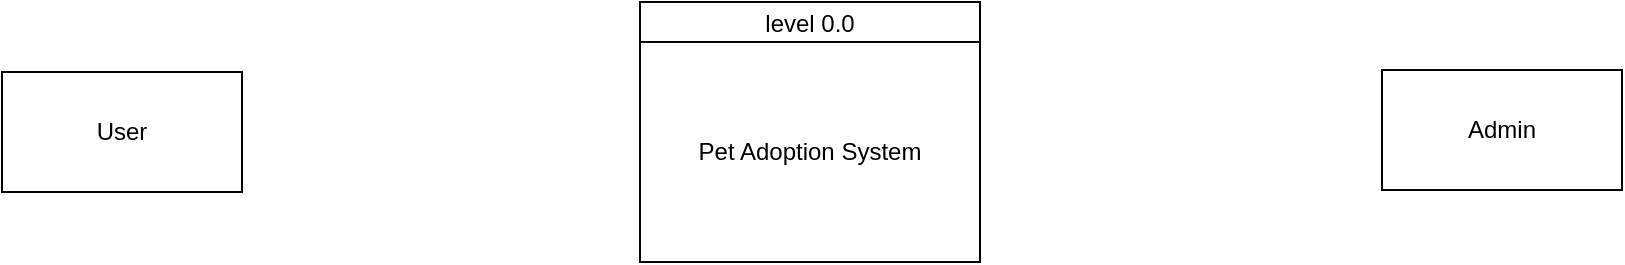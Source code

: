 <mxfile>
    <diagram id="ASGrx5X7NND_hSpCqksN" name="Page-1">
        <mxGraphModel dx="1592" dy="844" grid="1" gridSize="10" guides="1" tooltips="1" connect="1" arrows="1" fold="1" page="1" pageScale="1" pageWidth="827" pageHeight="1169" math="0" shadow="0">
            <root>
                <mxCell id="0"/>
                <mxCell id="1" parent="0"/>
                <mxCell id="2" value="level 0.0" style="swimlane;fontStyle=0;childLayout=stackLayout;horizontal=1;startSize=20;fillColor=#ffffff;horizontalStack=0;resizeParent=1;resizeParentMax=0;resizeLast=0;collapsible=0;marginBottom=0;swimlaneFillColor=#ffffff;" vertex="1" parent="1">
                    <mxGeometry x="329" y="445" width="170" height="130" as="geometry"/>
                </mxCell>
                <mxCell id="3" value="Pet Adoption System" style="text;html=1;strokeColor=none;fillColor=none;align=center;verticalAlign=middle;whiteSpace=wrap;rounded=0;" vertex="1" parent="2">
                    <mxGeometry y="20" width="170" height="110" as="geometry"/>
                </mxCell>
                <mxCell id="4" value="User" style="rounded=0;whiteSpace=wrap;html=1;" vertex="1" parent="1">
                    <mxGeometry x="10" y="480" width="120" height="60" as="geometry"/>
                </mxCell>
                <mxCell id="5" value="Admin" style="rounded=0;whiteSpace=wrap;html=1;" vertex="1" parent="1">
                    <mxGeometry x="700" y="479" width="120" height="60" as="geometry"/>
                </mxCell>
            </root>
        </mxGraphModel>
    </diagram>
</mxfile>